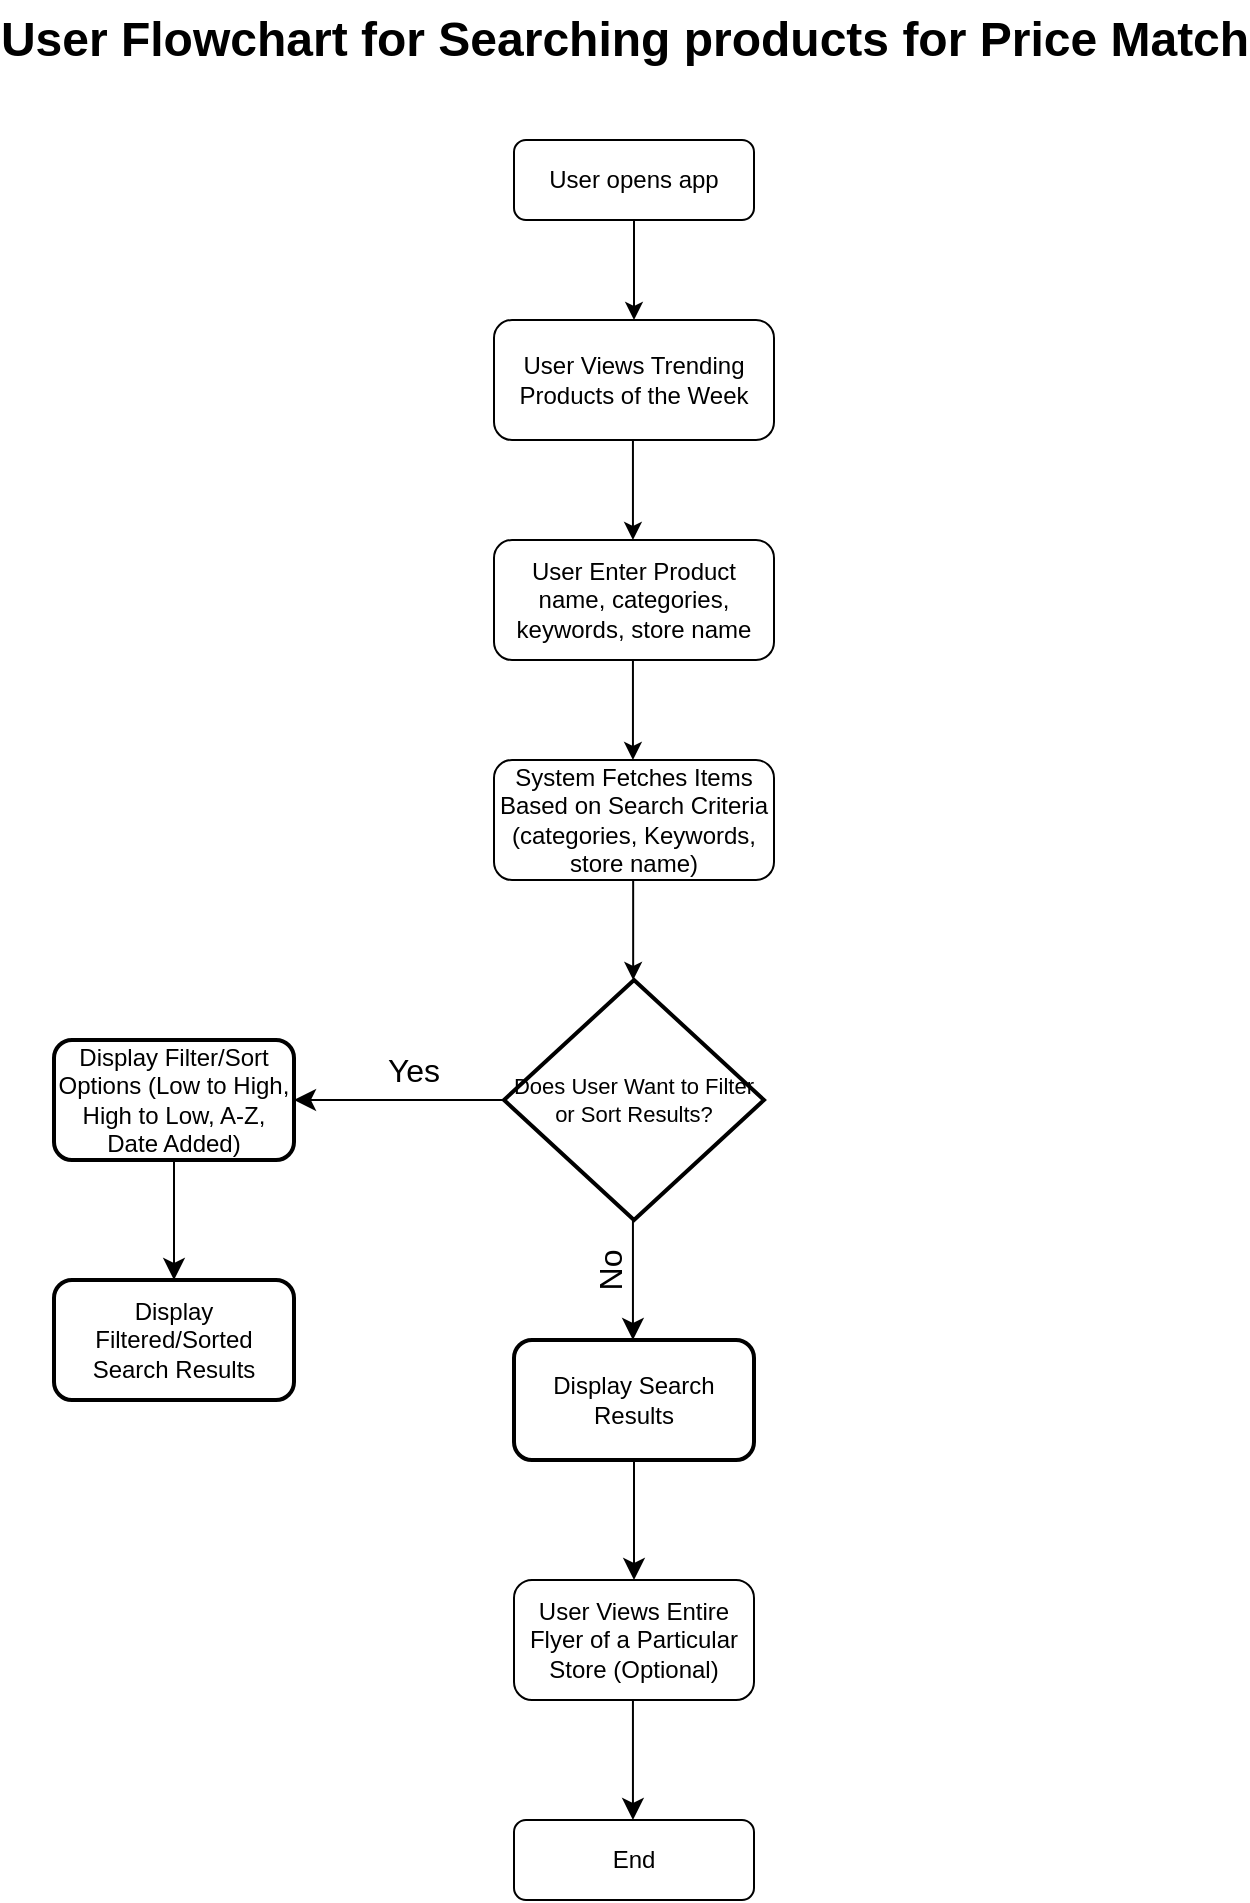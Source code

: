 <mxfile version="24.7.17">
  <diagram name="Page-1" id="Xhcese5FmVRecF7_Zv0x">
    <mxGraphModel dx="744" dy="867" grid="1" gridSize="10" guides="1" tooltips="1" connect="1" arrows="1" fold="1" page="1" pageScale="1" pageWidth="850" pageHeight="1100" math="0" shadow="0">
      <root>
        <mxCell id="0" />
        <mxCell id="1" parent="0" />
        <mxCell id="jm4htDkU33QfIMXSnnZI-463" value="" style="edgeStyle=orthogonalEdgeStyle;rounded=0;orthogonalLoop=1;jettySize=auto;html=1;" edge="1" parent="1" source="jm4htDkU33QfIMXSnnZI-464">
          <mxGeometry relative="1" as="geometry">
            <mxPoint x="380" y="170" as="targetPoint" />
          </mxGeometry>
        </mxCell>
        <mxCell id="jm4htDkU33QfIMXSnnZI-464" value="User opens app" style="rounded=1;whiteSpace=wrap;html=1;fontSize=12;glass=0;strokeWidth=1;shadow=0;" vertex="1" parent="1">
          <mxGeometry x="320" y="80" width="120" height="40" as="geometry" />
        </mxCell>
        <mxCell id="jm4htDkU33QfIMXSnnZI-465" value="User Views Trending Products of the Week" style="rounded=1;whiteSpace=wrap;html=1;fontSize=12;glass=0;strokeWidth=1;shadow=0;" vertex="1" parent="1">
          <mxGeometry x="310" y="170" width="140" height="60" as="geometry" />
        </mxCell>
        <mxCell id="jm4htDkU33QfIMXSnnZI-466" value="" style="edgeStyle=orthogonalEdgeStyle;rounded=0;orthogonalLoop=1;jettySize=auto;html=1;" edge="1" parent="1">
          <mxGeometry relative="1" as="geometry">
            <mxPoint x="380" y="610" as="targetPoint" />
            <mxPoint x="380.0" y="560" as="sourcePoint" />
          </mxGeometry>
        </mxCell>
        <mxCell id="jm4htDkU33QfIMXSnnZI-468" value="System Fetches Items Based on Search Criteria (categories, Keywords, store name)" style="rounded=1;whiteSpace=wrap;html=1;fontSize=12;glass=0;strokeWidth=1;shadow=0;" vertex="1" parent="1">
          <mxGeometry x="310" y="390" width="140" height="60" as="geometry" />
        </mxCell>
        <mxCell id="jm4htDkU33QfIMXSnnZI-470" value="User Views Entire Flyer of a Particular Store (Optional)" style="whiteSpace=wrap;html=1;rounded=1;glass=0;strokeWidth=1;shadow=0;" vertex="1" parent="1">
          <mxGeometry x="320" y="800" width="120" height="60" as="geometry" />
        </mxCell>
        <mxCell id="jm4htDkU33QfIMXSnnZI-471" value="End" style="whiteSpace=wrap;html=1;rounded=1;glass=0;strokeWidth=1;shadow=0;" vertex="1" parent="1">
          <mxGeometry x="320" y="920" width="120" height="40" as="geometry" />
        </mxCell>
        <mxCell id="jm4htDkU33QfIMXSnnZI-472" value="" style="edgeStyle=orthogonalEdgeStyle;rounded=0;orthogonalLoop=1;jettySize=auto;html=1;" edge="1" parent="1">
          <mxGeometry relative="1" as="geometry">
            <mxPoint x="379.58" y="450" as="sourcePoint" />
            <mxPoint x="379.58" y="500" as="targetPoint" />
          </mxGeometry>
        </mxCell>
        <mxCell id="jm4htDkU33QfIMXSnnZI-473" value="" style="edgeStyle=orthogonalEdgeStyle;rounded=0;orthogonalLoop=1;jettySize=auto;html=1;" edge="1" parent="1">
          <mxGeometry relative="1" as="geometry">
            <mxPoint x="379.47" y="230" as="sourcePoint" />
            <mxPoint x="379.47" y="280" as="targetPoint" />
          </mxGeometry>
        </mxCell>
        <mxCell id="jm4htDkU33QfIMXSnnZI-476" value="User Flowchart for Searching products for Price Match" style="text;strokeColor=none;fillColor=none;html=1;fontSize=24;fontStyle=1;verticalAlign=middle;align=center;" vertex="1" parent="1">
          <mxGeometry x="325" y="10" width="100" height="40" as="geometry" />
        </mxCell>
        <mxCell id="jm4htDkU33QfIMXSnnZI-489" value="" style="edgeStyle=none;curved=1;rounded=0;orthogonalLoop=1;jettySize=auto;html=1;fontSize=12;startSize=8;endSize=8;" edge="1" parent="1" source="jm4htDkU33QfIMXSnnZI-477" target="jm4htDkU33QfIMXSnnZI-488">
          <mxGeometry relative="1" as="geometry" />
        </mxCell>
        <mxCell id="jm4htDkU33QfIMXSnnZI-477" value="&lt;div style=&quot;&quot;&gt;&lt;span style=&quot;font-size: 11px;&quot;&gt;&lt;br&gt;&lt;/span&gt;&lt;/div&gt;&lt;font style=&quot;font-size: 11px;&quot;&gt;&lt;div style=&quot;&quot;&gt;Does User Want to Filter or Sort Results?&lt;/div&gt;&lt;/font&gt;&lt;div style=&quot;&quot;&gt;&lt;br&gt;&lt;/div&gt;" style="strokeWidth=2;html=1;shape=mxgraph.flowchart.decision;whiteSpace=wrap;align=center;" vertex="1" parent="1">
          <mxGeometry x="315" y="500" width="130" height="120" as="geometry" />
        </mxCell>
        <mxCell id="jm4htDkU33QfIMXSnnZI-496" value="" style="edgeStyle=none;curved=1;rounded=0;orthogonalLoop=1;jettySize=auto;html=1;fontSize=12;startSize=8;endSize=8;" edge="1" parent="1" source="jm4htDkU33QfIMXSnnZI-488" target="jm4htDkU33QfIMXSnnZI-495">
          <mxGeometry relative="1" as="geometry" />
        </mxCell>
        <mxCell id="jm4htDkU33QfIMXSnnZI-488" value="Display Filter/Sort Options (Low to High, High to Low, A-Z, Date Added)" style="rounded=1;whiteSpace=wrap;html=1;strokeWidth=2;" vertex="1" parent="1">
          <mxGeometry x="90" y="530" width="120" height="60" as="geometry" />
        </mxCell>
        <mxCell id="jm4htDkU33QfIMXSnnZI-490" value="Yes" style="text;strokeColor=none;align=center;fillColor=none;html=1;verticalAlign=middle;whiteSpace=wrap;rounded=0;fontSize=16;" vertex="1" parent="1">
          <mxGeometry x="240" y="530" width="60" height="30" as="geometry" />
        </mxCell>
        <mxCell id="jm4htDkU33QfIMXSnnZI-497" value="" style="edgeStyle=none;curved=1;rounded=0;orthogonalLoop=1;jettySize=auto;html=1;fontSize=12;startSize=8;endSize=8;" edge="1" parent="1" source="jm4htDkU33QfIMXSnnZI-492" target="jm4htDkU33QfIMXSnnZI-470">
          <mxGeometry relative="1" as="geometry" />
        </mxCell>
        <mxCell id="jm4htDkU33QfIMXSnnZI-492" value="Display Search Results" style="rounded=1;whiteSpace=wrap;html=1;strokeWidth=2;" vertex="1" parent="1">
          <mxGeometry x="320" y="680" width="120" height="60" as="geometry" />
        </mxCell>
        <mxCell id="jm4htDkU33QfIMXSnnZI-494" value="No" style="text;strokeColor=none;align=center;fillColor=none;html=1;verticalAlign=middle;whiteSpace=wrap;rounded=0;fontSize=16;rotation=-90;" vertex="1" parent="1">
          <mxGeometry x="338" y="630" width="60" height="30" as="geometry" />
        </mxCell>
        <mxCell id="jm4htDkU33QfIMXSnnZI-495" value="Display Filtered/Sorted Search Results" style="whiteSpace=wrap;html=1;rounded=1;strokeWidth=2;" vertex="1" parent="1">
          <mxGeometry x="90" y="650" width="120" height="60" as="geometry" />
        </mxCell>
        <mxCell id="jm4htDkU33QfIMXSnnZI-498" value="" style="edgeStyle=none;curved=1;rounded=0;orthogonalLoop=1;jettySize=auto;html=1;fontSize=12;startSize=8;endSize=8;" edge="1" parent="1">
          <mxGeometry relative="1" as="geometry">
            <mxPoint x="379.47" y="860" as="sourcePoint" />
            <mxPoint x="379.47" y="920" as="targetPoint" />
          </mxGeometry>
        </mxCell>
        <mxCell id="jm4htDkU33QfIMXSnnZI-499" value="" style="edgeStyle=none;curved=1;rounded=0;orthogonalLoop=1;jettySize=auto;html=1;fontSize=12;startSize=8;endSize=8;" edge="1" parent="1">
          <mxGeometry relative="1" as="geometry">
            <mxPoint x="379.47" y="620" as="sourcePoint" />
            <mxPoint x="379.47" y="680" as="targetPoint" />
          </mxGeometry>
        </mxCell>
        <mxCell id="jm4htDkU33QfIMXSnnZI-500" value="User Enter Product name, categories, keywords, store name" style="rounded=1;whiteSpace=wrap;html=1;fontSize=12;glass=0;strokeWidth=1;shadow=0;" vertex="1" parent="1">
          <mxGeometry x="310" y="280" width="140" height="60" as="geometry" />
        </mxCell>
        <mxCell id="jm4htDkU33QfIMXSnnZI-502" value="" style="edgeStyle=orthogonalEdgeStyle;rounded=0;orthogonalLoop=1;jettySize=auto;html=1;" edge="1" parent="1">
          <mxGeometry relative="1" as="geometry">
            <mxPoint x="379.47" y="340" as="sourcePoint" />
            <mxPoint x="379.47" y="390" as="targetPoint" />
          </mxGeometry>
        </mxCell>
      </root>
    </mxGraphModel>
  </diagram>
</mxfile>
